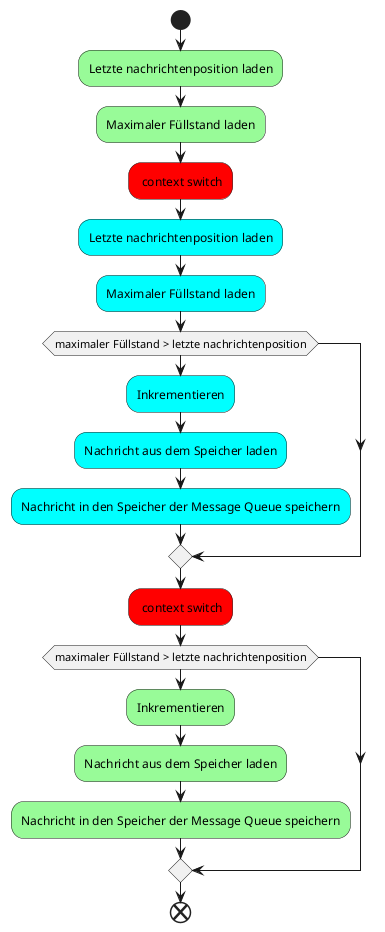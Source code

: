 @startuml
start
#palegreen:Letzte nachrichtenposition laden;
#palegreen:Maximaler Füllstand laden;

#red: context switch;

#aqua:Letzte nachrichtenposition laden;
#aqua:Maximaler Füllstand laden;
if(maximaler Füllstand > letzte nachrichtenposition)
  #aqua:Inkrementieren;
  #aqua:Nachricht aus dem Speicher laden;
  #aqua:Nachricht in den Speicher der Message Queue speichern;
endif

#red: context switch;

if(maximaler Füllstand > letzte nachrichtenposition)
  #palegreen:Inkrementieren;
  #palegreen:Nachricht aus dem Speicher laden;
  #palegreen:Nachricht in den Speicher der Message Queue speichern;
endif
end
@enduml
